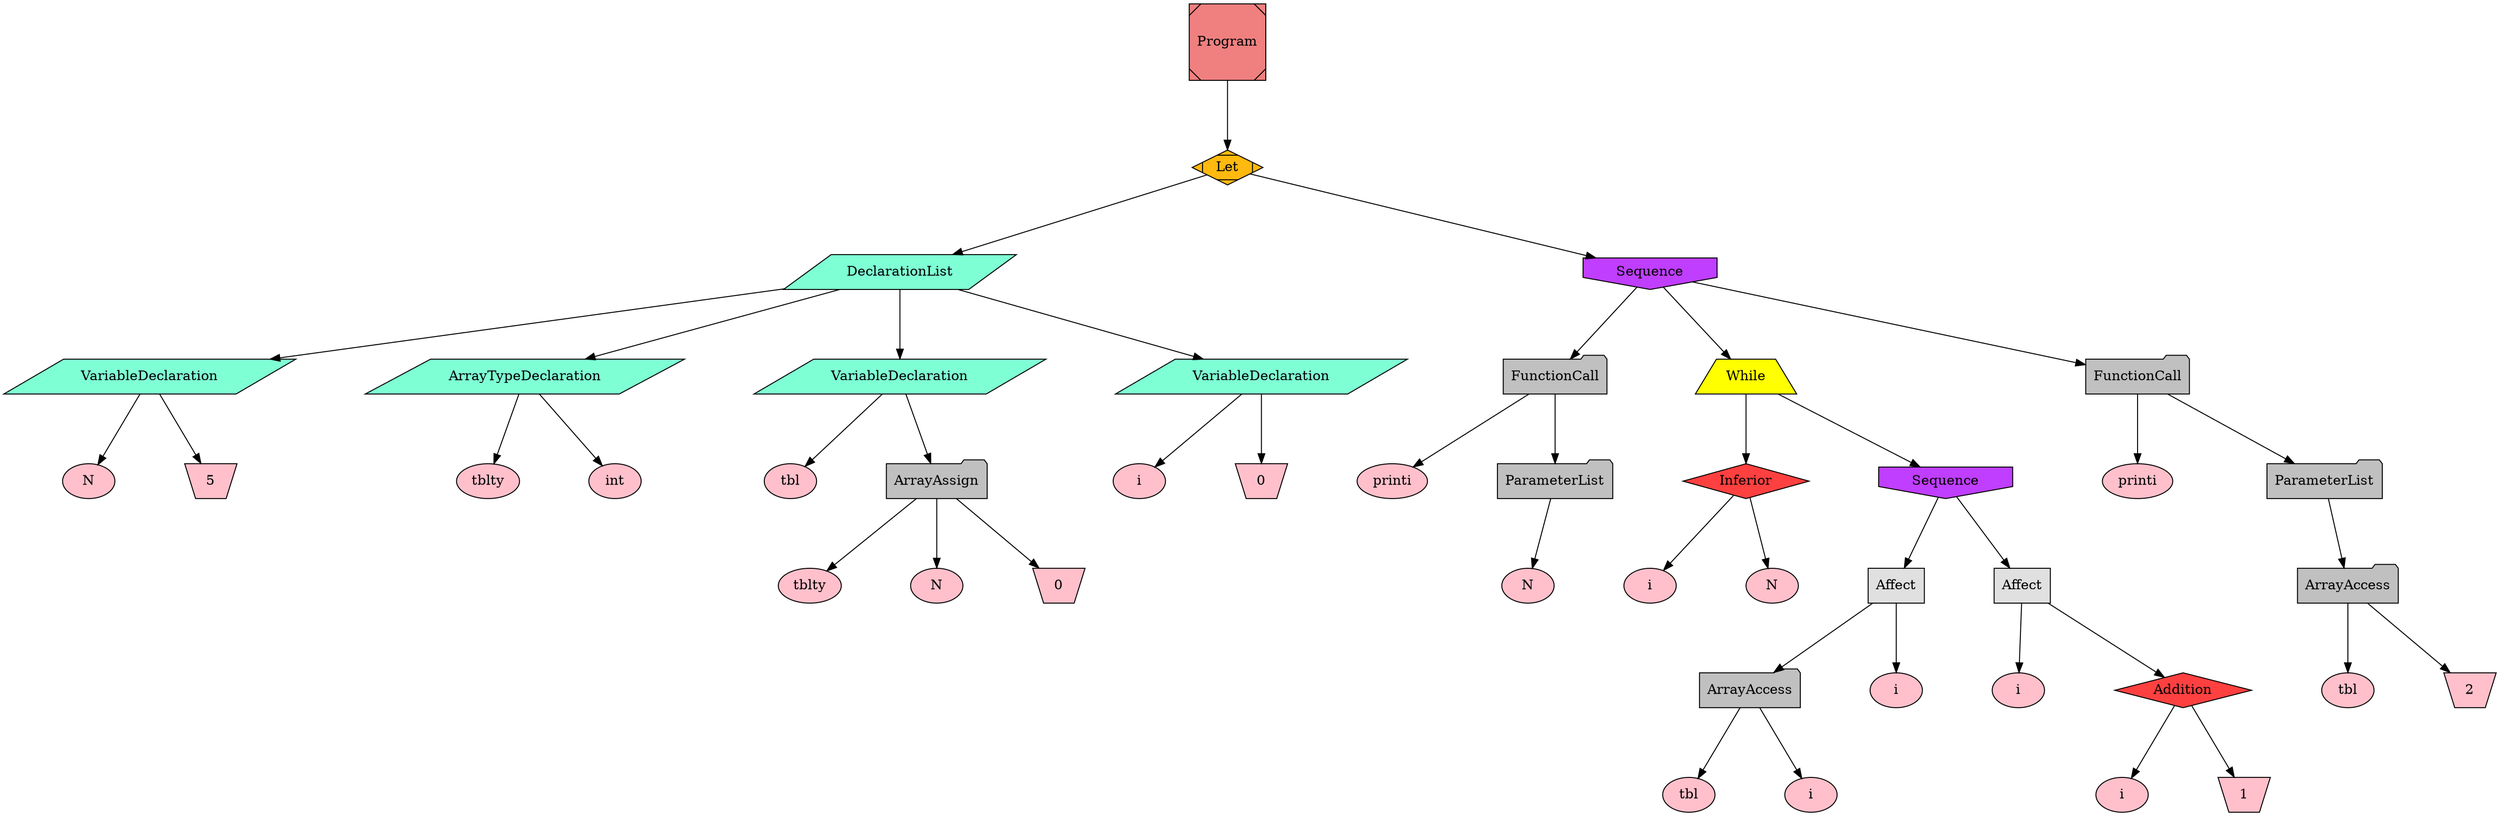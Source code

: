 digraph "ast"{

	nodesep=1;
	ranksep=1;
node [style=filled]
	N1 [label="Let", shape="Mdiamond", fillcolor="darkgoldenrod1"];
	N2 [label="DeclarationList", shape="parallelogram", fillcolor="aquamarine"];
	N3 [label="VariableDeclaration", shape="parallelogram", fillcolor="aquamarine"];
	N4 [label="N", shape="ellipse", fillcolor="pink"];
	N5 [label="5", shape="invtrapezium", fillcolor="pink"];
	N6 [label="ArrayTypeDeclaration", shape="parallelogram", fillcolor="aquamarine"];
	N7 [label="tblty", shape="ellipse", fillcolor="pink"];
	N8 [label="int", shape="ellipse", fillcolor="pink"];
	N9 [label="VariableDeclaration", shape="parallelogram", fillcolor="aquamarine"];
	N10 [label="tbl", shape="ellipse", fillcolor="pink"];
	N11 [label="ArrayAssign", shape="folder", fillcolor="grey"];
	N12 [label="tblty", shape="ellipse", fillcolor="pink"];
	N13 [label="N", shape="ellipse", fillcolor="pink"];
	N14 [label="0", shape="invtrapezium", fillcolor="pink"];
	N15 [label="VariableDeclaration", shape="parallelogram", fillcolor="aquamarine"];
	N16 [label="i", shape="ellipse", fillcolor="pink"];
	N17 [label="0", shape="invtrapezium", fillcolor="pink"];
	N18 [label="Sequence", shape="invhouse", fillcolor="darkorchid1"];
	N19 [label="FunctionCall", shape="folder", fillcolor="grey"];
	N20 [label="printi", shape="ellipse", fillcolor="pink"];
	N21 [label="ParameterList", shape="folder", fillcolor="grey"];
	N22 [label="N", shape="ellipse", fillcolor="pink"];
	N23 [label="While", shape="trapezium", fillcolor="yellow"];
	N24 [label="Inferior", shape="diamond", fillcolor="brown1"];
	N25 [label="i", shape="ellipse", fillcolor="pink"];
	N26 [label="N", shape="ellipse", fillcolor="pink"];
	N27 [label="Sequence", shape="invhouse", fillcolor="darkorchid1"];
	N28 [label="Affect", shape="rectangle", fillcolor="gray88"];
	N29 [label="ArrayAccess", shape="folder", fillcolor="grey"];
	N30 [label="tbl", shape="ellipse", fillcolor="pink"];
	N31 [label="i", shape="ellipse", fillcolor="pink"];
	N32 [label="i", shape="ellipse", fillcolor="pink"];
	N33 [label="Affect", shape="rectangle", fillcolor="gray88"];
	N34 [label="i", shape="ellipse", fillcolor="pink"];
	N35 [label="Addition", shape="diamond", fillcolor="brown1"];
	N36 [label="i", shape="ellipse", fillcolor="pink"];
	N37 [label="1", shape="invtrapezium", fillcolor="pink"];
	N38 [label="FunctionCall", shape="folder", fillcolor="grey"];
	N39 [label="printi", shape="ellipse", fillcolor="pink"];
	N40 [label="ParameterList", shape="folder", fillcolor="grey"];
	N41 [label="ArrayAccess", shape="folder", fillcolor="grey"];
	N42 [label="tbl", shape="ellipse", fillcolor="pink"];
	N43 [label="2", shape="invtrapezium", fillcolor="pink"];
	N0 [label="Program", shape="Msquare", fillcolor="lightcoral"];

	N3 -> N4; 
	N3 -> N5; 
	N2 -> N3; 
	N6 -> N7; 
	N6 -> N8; 
	N2 -> N6; 
	N9 -> N10; 
	N11 -> N12; 
	N11 -> N13; 
	N11 -> N14; 
	N9 -> N11; 
	N2 -> N9; 
	N15 -> N16; 
	N15 -> N17; 
	N2 -> N15; 
	N1 -> N2; 
	N19 -> N20; 
	N21 -> N22; 
	N19 -> N21; 
	N18 -> N19; 
	N24 -> N25; 
	N24 -> N26; 
	N23 -> N24; 
	N29 -> N30; 
	N29 -> N31; 
	N28 -> N29; 
	N28 -> N32; 
	N27 -> N28; 
	N33 -> N34; 
	N35 -> N36; 
	N35 -> N37; 
	N33 -> N35; 
	N27 -> N33; 
	N23 -> N27; 
	N18 -> N23; 
	N38 -> N39; 
	N41 -> N42; 
	N41 -> N43; 
	N40 -> N41; 
	N38 -> N40; 
	N18 -> N38; 
	N1 -> N18; 
	N0 -> N1; 

}